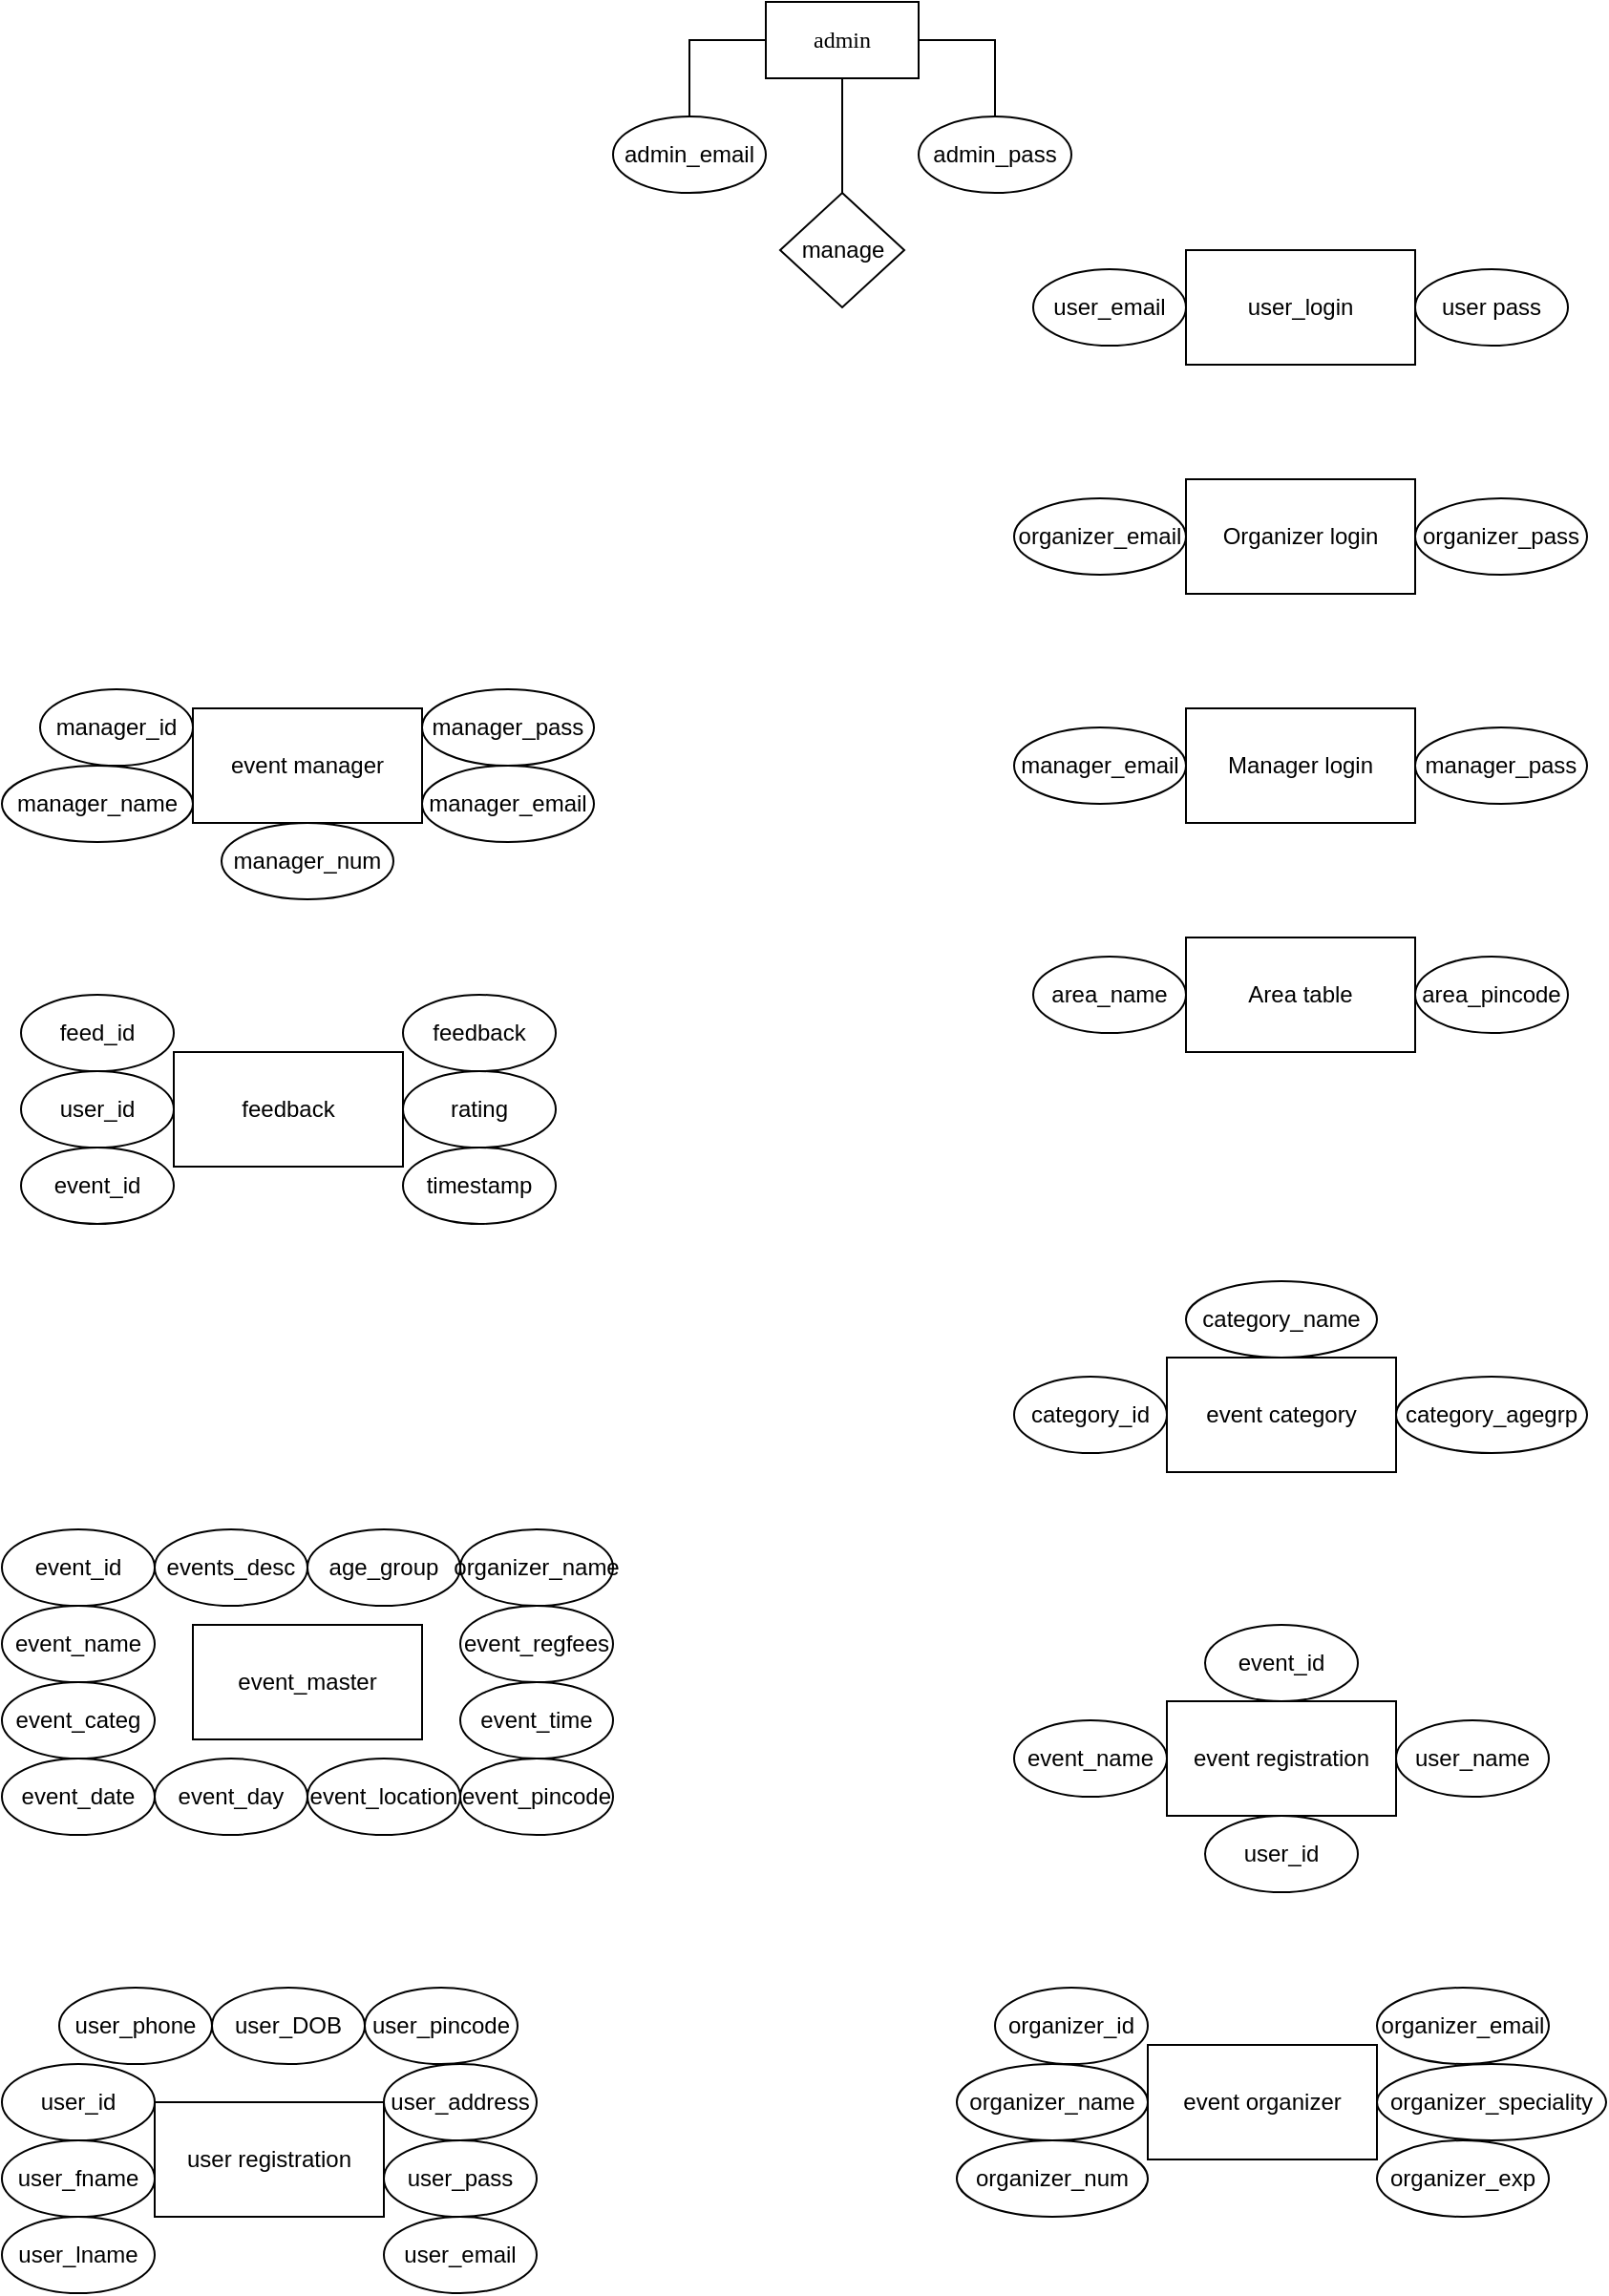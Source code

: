 <mxfile version="15.4.0" type="device"><diagram id="z4-d_RCkudjS-unAq756" name="Page-1"><mxGraphModel dx="964" dy="450" grid="1" gridSize="10" guides="1" tooltips="1" connect="1" arrows="1" fold="1" page="1" pageScale="1" pageWidth="850" pageHeight="1100" math="0" shadow="0"><root><mxCell id="0"/><mxCell id="1" parent="0"/><mxCell id="GjSH6vq5AoPBa--7b7gd-3" style="edgeStyle=orthogonalEdgeStyle;rounded=0;orthogonalLoop=1;jettySize=auto;html=1;exitX=0.5;exitY=0;exitDx=0;exitDy=0;entryX=0;entryY=0.5;entryDx=0;entryDy=0;endArrow=none;endFill=0;" edge="1" parent="1" source="hoSTo2I29LsSoV-1CH4l-4" target="i7Xal3oBTSZQLtXW2q9J-32"><mxGeometry relative="1" as="geometry"/></mxCell><mxCell id="hoSTo2I29LsSoV-1CH4l-4" value="admin_email" style="ellipse;whiteSpace=wrap;html=1;" parent="1" vertex="1"><mxGeometry x="320" y="60" width="80" height="40" as="geometry"/></mxCell><mxCell id="GjSH6vq5AoPBa--7b7gd-4" style="edgeStyle=orthogonalEdgeStyle;rounded=0;orthogonalLoop=1;jettySize=auto;html=1;exitX=0.5;exitY=0;exitDx=0;exitDy=0;entryX=1;entryY=0.5;entryDx=0;entryDy=0;endArrow=none;endFill=0;" edge="1" parent="1" source="hoSTo2I29LsSoV-1CH4l-12" target="i7Xal3oBTSZQLtXW2q9J-32"><mxGeometry relative="1" as="geometry"/></mxCell><mxCell id="hoSTo2I29LsSoV-1CH4l-12" value="admin_pass" style="ellipse;whiteSpace=wrap;html=1;" parent="1" vertex="1"><mxGeometry x="480" y="60" width="80" height="40" as="geometry"/></mxCell><mxCell id="hoSTo2I29LsSoV-1CH4l-14" value="user_id" style="ellipse;whiteSpace=wrap;html=1;" parent="1" vertex="1"><mxGeometry y="1080" width="80" height="40" as="geometry"/></mxCell><mxCell id="hoSTo2I29LsSoV-1CH4l-15" value="user_fname" style="ellipse;whiteSpace=wrap;html=1;" parent="1" vertex="1"><mxGeometry y="1120" width="80" height="40" as="geometry"/></mxCell><mxCell id="hoSTo2I29LsSoV-1CH4l-16" value="user_lname" style="ellipse;whiteSpace=wrap;html=1;" parent="1" vertex="1"><mxGeometry y="1160" width="80" height="40" as="geometry"/></mxCell><mxCell id="hoSTo2I29LsSoV-1CH4l-17" value="user_phone" style="ellipse;whiteSpace=wrap;html=1;" parent="1" vertex="1"><mxGeometry x="30" y="1040" width="80" height="40" as="geometry"/></mxCell><mxCell id="hoSTo2I29LsSoV-1CH4l-18" value="user_DOB" style="ellipse;whiteSpace=wrap;html=1;" parent="1" vertex="1"><mxGeometry x="110" y="1040" width="80" height="40" as="geometry"/></mxCell><mxCell id="hoSTo2I29LsSoV-1CH4l-19" value="user_pincode" style="ellipse;whiteSpace=wrap;html=1;" parent="1" vertex="1"><mxGeometry x="190" y="1040" width="80" height="40" as="geometry"/></mxCell><mxCell id="hoSTo2I29LsSoV-1CH4l-20" value="user_email" style="ellipse;whiteSpace=wrap;html=1;" parent="1" vertex="1"><mxGeometry x="200" y="1160" width="80" height="40" as="geometry"/></mxCell><mxCell id="hoSTo2I29LsSoV-1CH4l-21" value="user_pass" style="ellipse;whiteSpace=wrap;html=1;" parent="1" vertex="1"><mxGeometry x="200" y="1120" width="80" height="40" as="geometry"/></mxCell><mxCell id="hoSTo2I29LsSoV-1CH4l-22" value="user_address" style="ellipse;whiteSpace=wrap;html=1;" parent="1" vertex="1"><mxGeometry x="200" y="1080" width="80" height="40" as="geometry"/></mxCell><mxCell id="hoSTo2I29LsSoV-1CH4l-24" value="user_email" style="ellipse;whiteSpace=wrap;html=1;" parent="1" vertex="1"><mxGeometry x="540" y="140" width="80" height="40" as="geometry"/></mxCell><mxCell id="hoSTo2I29LsSoV-1CH4l-26" value="user pass" style="ellipse;whiteSpace=wrap;html=1;" parent="1" vertex="1"><mxGeometry x="740" y="140" width="80" height="40" as="geometry"/></mxCell><mxCell id="hoSTo2I29LsSoV-1CH4l-27" value="organizer_email" style="ellipse;whiteSpace=wrap;html=1;" parent="1" vertex="1"><mxGeometry x="530" y="260" width="90" height="40" as="geometry"/></mxCell><mxCell id="hoSTo2I29LsSoV-1CH4l-29" value="organizer_pass" style="ellipse;whiteSpace=wrap;html=1;" parent="1" vertex="1"><mxGeometry x="740" y="260" width="90" height="40" as="geometry"/></mxCell><mxCell id="hoSTo2I29LsSoV-1CH4l-30" value="manager_email" style="ellipse;whiteSpace=wrap;html=1;" parent="1" vertex="1"><mxGeometry x="530" y="380" width="90" height="40" as="geometry"/></mxCell><mxCell id="hoSTo2I29LsSoV-1CH4l-32" value="manager_pass" style="ellipse;whiteSpace=wrap;html=1;" parent="1" vertex="1"><mxGeometry x="740" y="380" width="90" height="40" as="geometry"/></mxCell><mxCell id="hoSTo2I29LsSoV-1CH4l-33" value="area_name" style="ellipse;whiteSpace=wrap;html=1;" parent="1" vertex="1"><mxGeometry x="540" y="500" width="80" height="40" as="geometry"/></mxCell><mxCell id="hoSTo2I29LsSoV-1CH4l-35" value="area_pincode" style="ellipse;whiteSpace=wrap;html=1;" parent="1" vertex="1"><mxGeometry x="740" y="500" width="80" height="40" as="geometry"/></mxCell><mxCell id="i7Xal3oBTSZQLtXW2q9J-2" value="organizer_exp" style="ellipse;whiteSpace=wrap;html=1;" parent="1" vertex="1"><mxGeometry x="720" y="1120" width="90" height="40" as="geometry"/></mxCell><mxCell id="i7Xal3oBTSZQLtXW2q9J-3" value="organizer_speciality" style="ellipse;whiteSpace=wrap;html=1;" parent="1" vertex="1"><mxGeometry x="720" y="1080" width="120" height="40" as="geometry"/></mxCell><mxCell id="i7Xal3oBTSZQLtXW2q9J-4" value="organizer_email" style="ellipse;whiteSpace=wrap;html=1;" parent="1" vertex="1"><mxGeometry x="720" y="1040" width="90" height="40" as="geometry"/></mxCell><mxCell id="i7Xal3oBTSZQLtXW2q9J-5" value="organizer_num" style="ellipse;whiteSpace=wrap;html=1;" parent="1" vertex="1"><mxGeometry x="500" y="1120" width="100" height="40" as="geometry"/></mxCell><mxCell id="i7Xal3oBTSZQLtXW2q9J-6" value="organizer_name" style="ellipse;whiteSpace=wrap;html=1;" parent="1" vertex="1"><mxGeometry x="500" y="1080" width="100" height="40" as="geometry"/></mxCell><mxCell id="i7Xal3oBTSZQLtXW2q9J-7" value="organizer_id" style="ellipse;whiteSpace=wrap;html=1;" parent="1" vertex="1"><mxGeometry x="520" y="1040" width="80" height="40" as="geometry"/></mxCell><mxCell id="i7Xal3oBTSZQLtXW2q9J-9" value="manager_num" style="ellipse;whiteSpace=wrap;html=1;" parent="1" vertex="1"><mxGeometry x="115" y="430" width="90" height="40" as="geometry"/></mxCell><mxCell id="i7Xal3oBTSZQLtXW2q9J-10" value="manager_email" style="ellipse;whiteSpace=wrap;html=1;" parent="1" vertex="1"><mxGeometry x="220" y="400" width="90" height="40" as="geometry"/></mxCell><mxCell id="i7Xal3oBTSZQLtXW2q9J-11" value="manager_pass" style="ellipse;whiteSpace=wrap;html=1;" parent="1" vertex="1"><mxGeometry x="220" y="360" width="90" height="40" as="geometry"/></mxCell><mxCell id="i7Xal3oBTSZQLtXW2q9J-13" value="manager_name" style="ellipse;whiteSpace=wrap;html=1;" parent="1" vertex="1"><mxGeometry y="400" width="100" height="40" as="geometry"/></mxCell><mxCell id="i7Xal3oBTSZQLtXW2q9J-14" value="manager_id" style="ellipse;whiteSpace=wrap;html=1;" parent="1" vertex="1"><mxGeometry x="20" y="360" width="80" height="40" as="geometry"/></mxCell><mxCell id="i7Xal3oBTSZQLtXW2q9J-17" value="category_id" style="ellipse;whiteSpace=wrap;html=1;" parent="1" vertex="1"><mxGeometry x="530" y="720" width="80" height="40" as="geometry"/></mxCell><mxCell id="i7Xal3oBTSZQLtXW2q9J-18" value="category_name" style="ellipse;whiteSpace=wrap;html=1;" parent="1" vertex="1"><mxGeometry x="620" y="670" width="100" height="40" as="geometry"/></mxCell><mxCell id="i7Xal3oBTSZQLtXW2q9J-19" value="category_agegrp" style="ellipse;whiteSpace=wrap;html=1;" parent="1" vertex="1"><mxGeometry x="730" y="720" width="100" height="40" as="geometry"/></mxCell><mxCell id="i7Xal3oBTSZQLtXW2q9J-21" value="event_id" style="ellipse;whiteSpace=wrap;html=1;" parent="1" vertex="1"><mxGeometry x="630" y="850" width="80" height="40" as="geometry"/></mxCell><mxCell id="i7Xal3oBTSZQLtXW2q9J-22" value="event_name" style="ellipse;whiteSpace=wrap;html=1;" parent="1" vertex="1"><mxGeometry x="530" y="900" width="80" height="40" as="geometry"/></mxCell><mxCell id="i7Xal3oBTSZQLtXW2q9J-23" value="user_name" style="ellipse;whiteSpace=wrap;html=1;" parent="1" vertex="1"><mxGeometry x="730" y="900" width="80" height="40" as="geometry"/></mxCell><mxCell id="i7Xal3oBTSZQLtXW2q9J-24" value="user_id" style="ellipse;whiteSpace=wrap;html=1;" parent="1" vertex="1"><mxGeometry x="630" y="950" width="80" height="40" as="geometry"/></mxCell><mxCell id="i7Xal3oBTSZQLtXW2q9J-26" value="timestamp" style="ellipse;whiteSpace=wrap;html=1;" parent="1" vertex="1"><mxGeometry x="210" y="600" width="80" height="40" as="geometry"/></mxCell><mxCell id="i7Xal3oBTSZQLtXW2q9J-27" value="rating" style="ellipse;whiteSpace=wrap;html=1;" parent="1" vertex="1"><mxGeometry x="210" y="560" width="80" height="40" as="geometry"/></mxCell><mxCell id="i7Xal3oBTSZQLtXW2q9J-28" value="feedback" style="ellipse;whiteSpace=wrap;html=1;" parent="1" vertex="1"><mxGeometry x="210" y="520" width="80" height="40" as="geometry"/></mxCell><mxCell id="i7Xal3oBTSZQLtXW2q9J-29" value="event_id" style="ellipse;whiteSpace=wrap;html=1;" parent="1" vertex="1"><mxGeometry x="10" y="600" width="80" height="40" as="geometry"/></mxCell><mxCell id="i7Xal3oBTSZQLtXW2q9J-30" value="user_id" style="ellipse;whiteSpace=wrap;html=1;" parent="1" vertex="1"><mxGeometry x="10" y="560" width="80" height="40" as="geometry"/></mxCell><mxCell id="i7Xal3oBTSZQLtXW2q9J-31" value="feed_id" style="ellipse;whiteSpace=wrap;html=1;" parent="1" vertex="1"><mxGeometry x="10" y="520" width="80" height="40" as="geometry"/></mxCell><mxCell id="i7Xal3oBTSZQLtXW2q9J-32" value="&lt;font face=&quot;Times New Roman&quot;&gt;admin&lt;/font&gt;" style="rounded=0;whiteSpace=wrap;html=1;" parent="1" vertex="1"><mxGeometry x="400" width="80" height="40" as="geometry"/></mxCell><mxCell id="i7Xal3oBTSZQLtXW2q9J-33" value="user_login" style="rounded=0;whiteSpace=wrap;html=1;" parent="1" vertex="1"><mxGeometry x="620" y="130" width="120" height="60" as="geometry"/></mxCell><mxCell id="i7Xal3oBTSZQLtXW2q9J-34" value="Organizer login" style="rounded=0;whiteSpace=wrap;html=1;" parent="1" vertex="1"><mxGeometry x="620" y="250" width="120" height="60" as="geometry"/></mxCell><mxCell id="i7Xal3oBTSZQLtXW2q9J-35" value="Manager login" style="rounded=0;whiteSpace=wrap;html=1;" parent="1" vertex="1"><mxGeometry x="620" y="370" width="120" height="60" as="geometry"/></mxCell><mxCell id="i7Xal3oBTSZQLtXW2q9J-36" value="Area table" style="rounded=0;whiteSpace=wrap;html=1;" parent="1" vertex="1"><mxGeometry x="620" y="490" width="120" height="60" as="geometry"/></mxCell><mxCell id="i7Xal3oBTSZQLtXW2q9J-37" value="event category" style="rounded=0;whiteSpace=wrap;html=1;" parent="1" vertex="1"><mxGeometry x="610" y="710" width="120" height="60" as="geometry"/></mxCell><mxCell id="i7Xal3oBTSZQLtXW2q9J-38" value="event registration" style="rounded=0;whiteSpace=wrap;html=1;" parent="1" vertex="1"><mxGeometry x="610" y="890" width="120" height="60" as="geometry"/></mxCell><mxCell id="i7Xal3oBTSZQLtXW2q9J-39" value="feedback" style="rounded=0;whiteSpace=wrap;html=1;" parent="1" vertex="1"><mxGeometry x="90" y="550" width="120" height="60" as="geometry"/></mxCell><mxCell id="i7Xal3oBTSZQLtXW2q9J-40" value="user registration" style="rounded=0;whiteSpace=wrap;html=1;" parent="1" vertex="1"><mxGeometry x="80" y="1100" width="120" height="60" as="geometry"/></mxCell><mxCell id="i7Xal3oBTSZQLtXW2q9J-41" value="event organizer" style="rounded=0;whiteSpace=wrap;html=1;" parent="1" vertex="1"><mxGeometry x="600" y="1070" width="120" height="60" as="geometry"/></mxCell><mxCell id="i7Xal3oBTSZQLtXW2q9J-42" value="event manager" style="rounded=0;whiteSpace=wrap;html=1;" parent="1" vertex="1"><mxGeometry x="100" y="370" width="120" height="60" as="geometry"/></mxCell><mxCell id="i7Xal3oBTSZQLtXW2q9J-45" value="event_master" style="rounded=0;whiteSpace=wrap;html=1;" parent="1" vertex="1"><mxGeometry x="100" y="850" width="120" height="60" as="geometry"/></mxCell><mxCell id="i7Xal3oBTSZQLtXW2q9J-46" value="event_id" style="ellipse;whiteSpace=wrap;html=1;" parent="1" vertex="1"><mxGeometry y="800" width="80" height="40" as="geometry"/></mxCell><mxCell id="i7Xal3oBTSZQLtXW2q9J-48" value="events_desc" style="ellipse;whiteSpace=wrap;html=1;" parent="1" vertex="1"><mxGeometry x="80" y="800" width="80" height="40" as="geometry"/></mxCell><mxCell id="i7Xal3oBTSZQLtXW2q9J-49" value="age_group" style="ellipse;whiteSpace=wrap;html=1;" parent="1" vertex="1"><mxGeometry x="160" y="800" width="80" height="40" as="geometry"/></mxCell><mxCell id="i7Xal3oBTSZQLtXW2q9J-50" value="organizer_name" style="ellipse;whiteSpace=wrap;html=1;" parent="1" vertex="1"><mxGeometry x="240" y="800" width="80" height="40" as="geometry"/></mxCell><mxCell id="i7Xal3oBTSZQLtXW2q9J-51" value="event_name" style="ellipse;whiteSpace=wrap;html=1;" parent="1" vertex="1"><mxGeometry y="840" width="80" height="40" as="geometry"/></mxCell><mxCell id="i7Xal3oBTSZQLtXW2q9J-52" value="event_categ" style="ellipse;whiteSpace=wrap;html=1;" parent="1" vertex="1"><mxGeometry y="880" width="80" height="40" as="geometry"/></mxCell><mxCell id="i7Xal3oBTSZQLtXW2q9J-53" value="event_regfees" style="ellipse;whiteSpace=wrap;html=1;" parent="1" vertex="1"><mxGeometry x="240" y="840" width="80" height="40" as="geometry"/></mxCell><mxCell id="i7Xal3oBTSZQLtXW2q9J-54" value="event_time" style="ellipse;whiteSpace=wrap;html=1;" parent="1" vertex="1"><mxGeometry x="240" y="880" width="80" height="40" as="geometry"/></mxCell><mxCell id="i7Xal3oBTSZQLtXW2q9J-55" value="event_date" style="ellipse;whiteSpace=wrap;html=1;" parent="1" vertex="1"><mxGeometry y="920" width="80" height="40" as="geometry"/></mxCell><mxCell id="i7Xal3oBTSZQLtXW2q9J-56" value="event_day" style="ellipse;whiteSpace=wrap;html=1;" parent="1" vertex="1"><mxGeometry x="80" y="920" width="80" height="40" as="geometry"/></mxCell><mxCell id="i7Xal3oBTSZQLtXW2q9J-57" value="event_location" style="ellipse;whiteSpace=wrap;html=1;" parent="1" vertex="1"><mxGeometry x="160" y="920" width="80" height="40" as="geometry"/></mxCell><mxCell id="i7Xal3oBTSZQLtXW2q9J-58" value="event_pincode" style="ellipse;whiteSpace=wrap;html=1;" parent="1" vertex="1"><mxGeometry x="240" y="920" width="80" height="40" as="geometry"/></mxCell><mxCell id="GjSH6vq5AoPBa--7b7gd-6" style="edgeStyle=orthogonalEdgeStyle;rounded=0;orthogonalLoop=1;jettySize=auto;html=1;exitX=0.5;exitY=0;exitDx=0;exitDy=0;entryX=0.5;entryY=1;entryDx=0;entryDy=0;endArrow=none;endFill=0;" edge="1" parent="1" source="GjSH6vq5AoPBa--7b7gd-5" target="i7Xal3oBTSZQLtXW2q9J-32"><mxGeometry relative="1" as="geometry"/></mxCell><mxCell id="GjSH6vq5AoPBa--7b7gd-5" value="manage" style="rhombus;whiteSpace=wrap;html=1;" vertex="1" parent="1"><mxGeometry x="407.5" y="100" width="65" height="60" as="geometry"/></mxCell></root></mxGraphModel></diagram></mxfile>